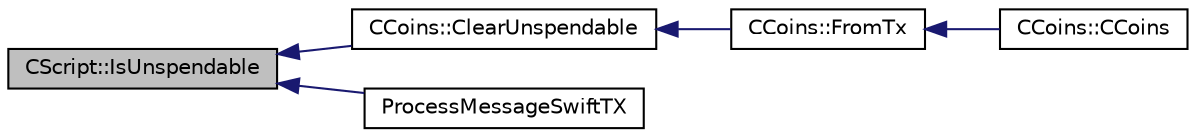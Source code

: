 digraph "CScript::IsUnspendable"
{
  edge [fontname="Helvetica",fontsize="10",labelfontname="Helvetica",labelfontsize="10"];
  node [fontname="Helvetica",fontsize="10",shape=record];
  rankdir="LR";
  Node645 [label="CScript::IsUnspendable",height=0.2,width=0.4,color="black", fillcolor="grey75", style="filled", fontcolor="black"];
  Node645 -> Node646 [dir="back",color="midnightblue",fontsize="10",style="solid",fontname="Helvetica"];
  Node646 [label="CCoins::ClearUnspendable",height=0.2,width=0.4,color="black", fillcolor="white", style="filled",URL="$class_c_coins.html#ad8b649abb32bdba255adec6dcfd57fc5"];
  Node646 -> Node647 [dir="back",color="midnightblue",fontsize="10",style="solid",fontname="Helvetica"];
  Node647 [label="CCoins::FromTx",height=0.2,width=0.4,color="black", fillcolor="white", style="filled",URL="$class_c_coins.html#abf67e501a1d207c892c1f52dd383956e"];
  Node647 -> Node648 [dir="back",color="midnightblue",fontsize="10",style="solid",fontname="Helvetica"];
  Node648 [label="CCoins::CCoins",height=0.2,width=0.4,color="black", fillcolor="white", style="filled",URL="$class_c_coins.html#a303f3b245c339c11a1ea4318b01ec290",tooltip="construct a CCoins from a CTransaction, at a given height "];
  Node645 -> Node649 [dir="back",color="midnightblue",fontsize="10",style="solid",fontname="Helvetica"];
  Node649 [label="ProcessMessageSwiftTX",height=0.2,width=0.4,color="black", fillcolor="white", style="filled",URL="$swifttx_8h.html#a155e5c12fe35b2b4129c46ba9b66b06f"];
}

